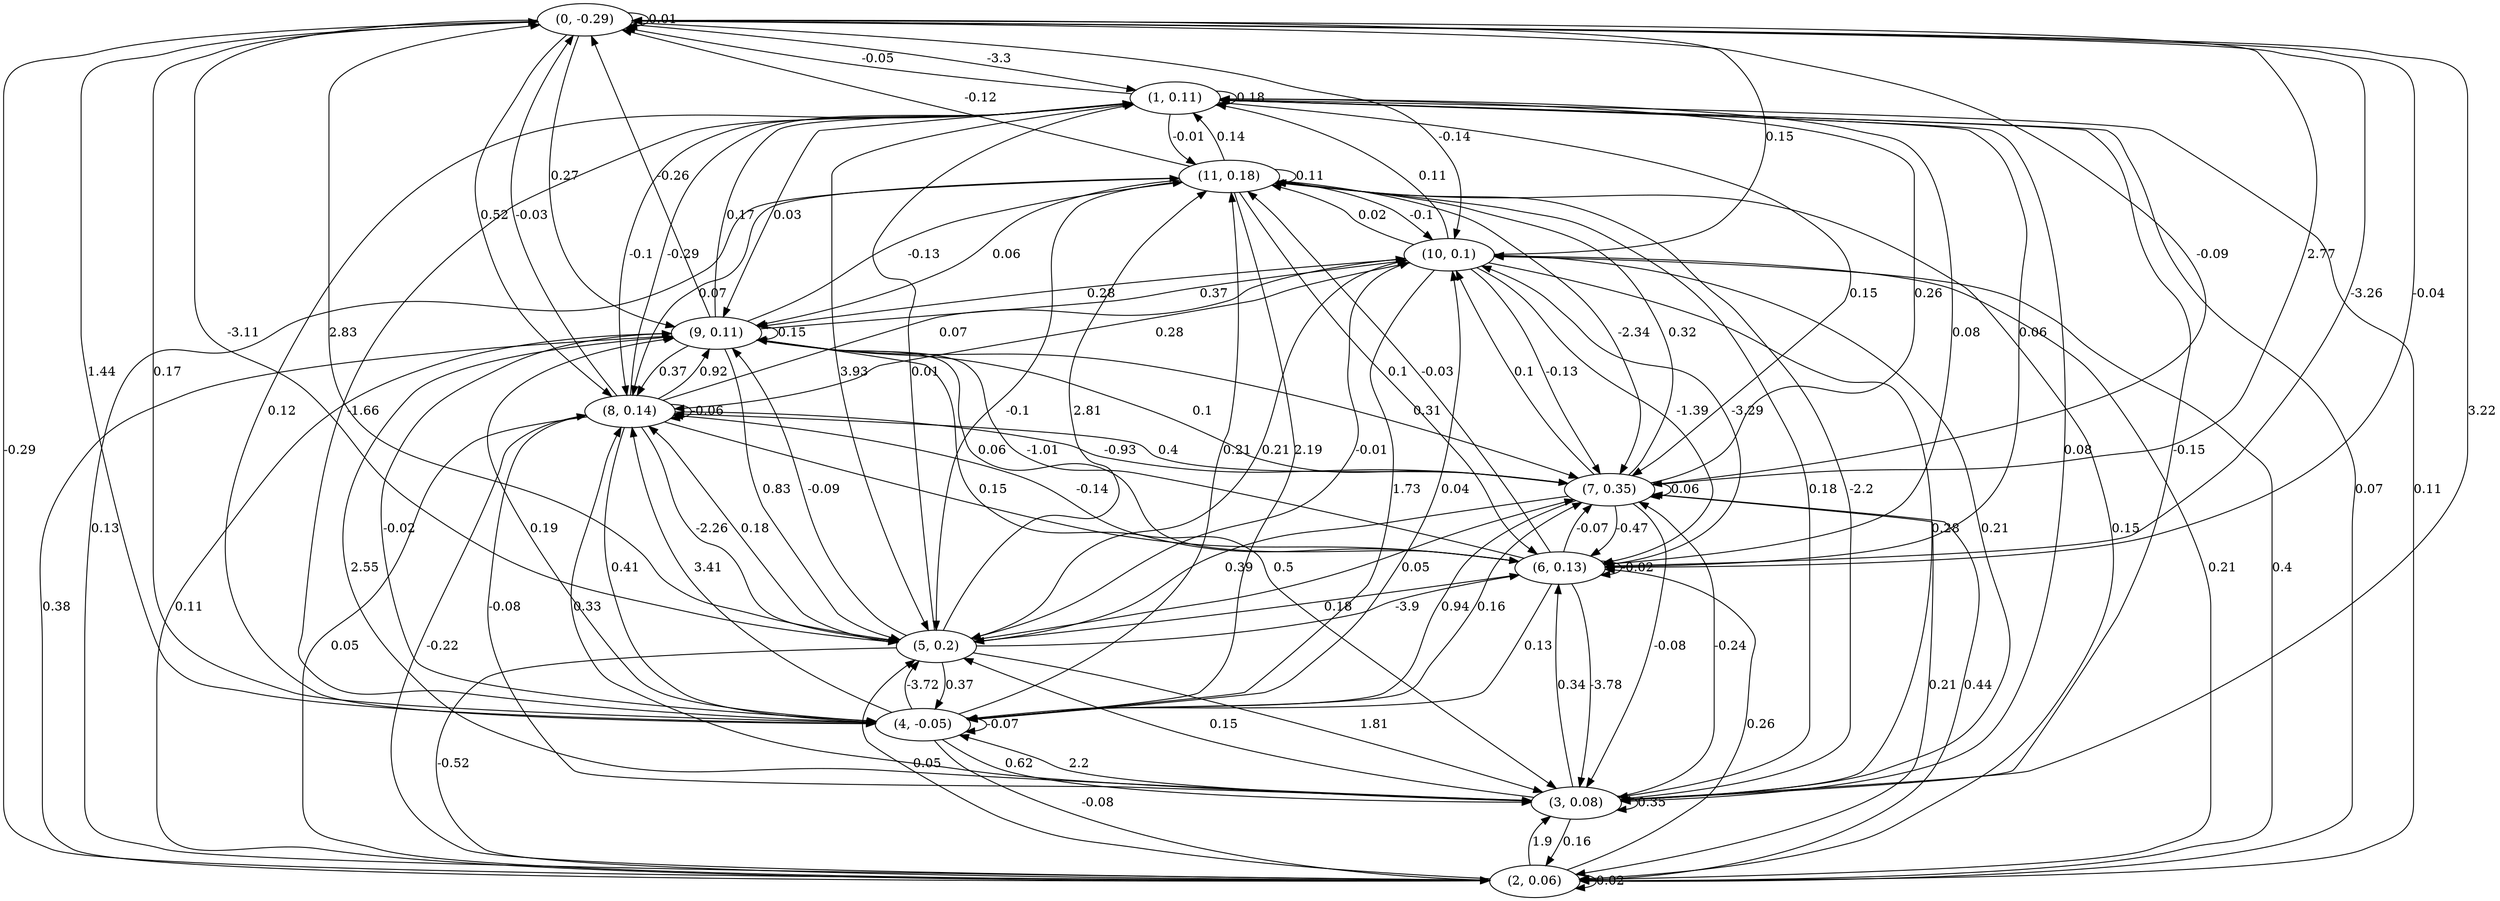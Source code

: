 digraph {
    0 [ label = "(0, -0.29)" ]
    1 [ label = "(1, 0.11)" ]
    2 [ label = "(2, 0.06)" ]
    3 [ label = "(3, 0.08)" ]
    4 [ label = "(4, -0.05)" ]
    5 [ label = "(5, 0.2)" ]
    6 [ label = "(6, 0.13)" ]
    7 [ label = "(7, 0.35)" ]
    8 [ label = "(8, 0.14)" ]
    9 [ label = "(9, 0.11)" ]
    10 [ label = "(10, 0.1)" ]
    11 [ label = "(11, 0.18)" ]
    0 -> 0 [ label = "0.01" ]
    1 -> 1 [ label = "0.18" ]
    2 -> 2 [ label = "0.02" ]
    3 -> 3 [ label = "0.35" ]
    4 -> 4 [ label = "-0.07" ]
    6 -> 6 [ label = "-0.02" ]
    7 -> 7 [ label = "0.06" ]
    8 -> 8 [ label = "-0.06" ]
    9 -> 9 [ label = "0.15" ]
    11 -> 11 [ label = "0.11" ]
    1 -> 0 [ label = "-0.05" ]
    2 -> 0 [ label = "-0.29" ]
    3 -> 0 [ label = "3.22" ]
    4 -> 0 [ label = "0.17" ]
    5 -> 0 [ label = "2.83" ]
    6 -> 0 [ label = "-3.26" ]
    7 -> 0 [ label = "2.77" ]
    8 -> 0 [ label = "-0.03" ]
    9 -> 0 [ label = "-0.26" ]
    10 -> 0 [ label = "0.15" ]
    11 -> 0 [ label = "-0.12" ]
    0 -> 1 [ label = "-3.3" ]
    2 -> 1 [ label = "0.11" ]
    3 -> 1 [ label = "-0.15" ]
    4 -> 1 [ label = "-1.66" ]
    5 -> 1 [ label = "0.01" ]
    6 -> 1 [ label = "0.06" ]
    7 -> 1 [ label = "0.26" ]
    8 -> 1 [ label = "-0.29" ]
    9 -> 1 [ label = "0.17" ]
    10 -> 1 [ label = "0.11" ]
    11 -> 1 [ label = "0.14" ]
    1 -> 2 [ label = "0.07" ]
    3 -> 2 [ label = "0.16" ]
    4 -> 2 [ label = "-0.08" ]
    5 -> 2 [ label = "-0.52" ]
    7 -> 2 [ label = "0.21" ]
    8 -> 2 [ label = "0.05" ]
    9 -> 2 [ label = "0.38" ]
    10 -> 2 [ label = "0.21" ]
    11 -> 2 [ label = "0.15" ]
    1 -> 3 [ label = "0.08" ]
    2 -> 3 [ label = "1.9" ]
    4 -> 3 [ label = "0.62" ]
    5 -> 3 [ label = "1.81" ]
    6 -> 3 [ label = "-3.78" ]
    7 -> 3 [ label = "-0.08" ]
    8 -> 3 [ label = "-0.08" ]
    9 -> 3 [ label = "0.5" ]
    10 -> 3 [ label = "0.28" ]
    11 -> 3 [ label = "0.18" ]
    0 -> 4 [ label = "1.44" ]
    1 -> 4 [ label = "0.12" ]
    3 -> 4 [ label = "2.2" ]
    5 -> 4 [ label = "0.37" ]
    6 -> 4 [ label = "0.13" ]
    7 -> 4 [ label = "0.94" ]
    8 -> 4 [ label = "0.41" ]
    9 -> 4 [ label = "-0.02" ]
    10 -> 4 [ label = "1.73" ]
    11 -> 4 [ label = "2.19" ]
    0 -> 5 [ label = "-3.11" ]
    1 -> 5 [ label = "3.93" ]
    2 -> 5 [ label = "0.05" ]
    3 -> 5 [ label = "0.15" ]
    4 -> 5 [ label = "-3.72" ]
    6 -> 5 [ label = "0.18" ]
    7 -> 5 [ label = "0.39" ]
    8 -> 5 [ label = "-2.26" ]
    9 -> 5 [ label = "0.83" ]
    10 -> 5 [ label = "0.21" ]
    11 -> 5 [ label = "-0.1" ]
    0 -> 6 [ label = "-0.04" ]
    1 -> 6 [ label = "0.08" ]
    2 -> 6 [ label = "0.26" ]
    3 -> 6 [ label = "0.34" ]
    5 -> 6 [ label = "-3.9" ]
    7 -> 6 [ label = "-0.47" ]
    8 -> 6 [ label = "0.15" ]
    9 -> 6 [ label = "0.06" ]
    10 -> 6 [ label = "-1.39" ]
    11 -> 6 [ label = "0.1" ]
    0 -> 7 [ label = "-0.09" ]
    1 -> 7 [ label = "0.15" ]
    2 -> 7 [ label = "0.44" ]
    3 -> 7 [ label = "-0.24" ]
    4 -> 7 [ label = "0.16" ]
    5 -> 7 [ label = "0.05" ]
    6 -> 7 [ label = "-0.07" ]
    8 -> 7 [ label = "-0.93" ]
    9 -> 7 [ label = "0.31" ]
    10 -> 7 [ label = "-0.13" ]
    11 -> 7 [ label = "-2.34" ]
    0 -> 8 [ label = "0.52" ]
    1 -> 8 [ label = "-0.1" ]
    2 -> 8 [ label = "-0.22" ]
    3 -> 8 [ label = "0.33" ]
    4 -> 8 [ label = "3.41" ]
    5 -> 8 [ label = "0.18" ]
    6 -> 8 [ label = "-0.14" ]
    7 -> 8 [ label = "0.4" ]
    9 -> 8 [ label = "0.37" ]
    10 -> 8 [ label = "0.28" ]
    11 -> 8 [ label = "0.07" ]
    0 -> 9 [ label = "0.27" ]
    1 -> 9 [ label = "0.03" ]
    2 -> 9 [ label = "0.11" ]
    3 -> 9 [ label = "2.55" ]
    4 -> 9 [ label = "0.19" ]
    5 -> 9 [ label = "-0.09" ]
    6 -> 9 [ label = "-1.01" ]
    7 -> 9 [ label = "0.1" ]
    8 -> 9 [ label = "0.92" ]
    10 -> 9 [ label = "0.28" ]
    11 -> 9 [ label = "0.06" ]
    0 -> 10 [ label = "-0.14" ]
    2 -> 10 [ label = "0.4" ]
    3 -> 10 [ label = "0.21" ]
    4 -> 10 [ label = "0.04" ]
    5 -> 10 [ label = "-0.01" ]
    6 -> 10 [ label = "-3.29" ]
    7 -> 10 [ label = "0.1" ]
    8 -> 10 [ label = "0.07" ]
    9 -> 10 [ label = "0.37" ]
    11 -> 10 [ label = "-0.1" ]
    1 -> 11 [ label = "-0.01" ]
    2 -> 11 [ label = "0.13" ]
    3 -> 11 [ label = "-2.2" ]
    4 -> 11 [ label = "0.21" ]
    5 -> 11 [ label = "2.81" ]
    6 -> 11 [ label = "-0.03" ]
    7 -> 11 [ label = "0.32" ]
    9 -> 11 [ label = "-0.13" ]
    10 -> 11 [ label = "0.02" ]
}

